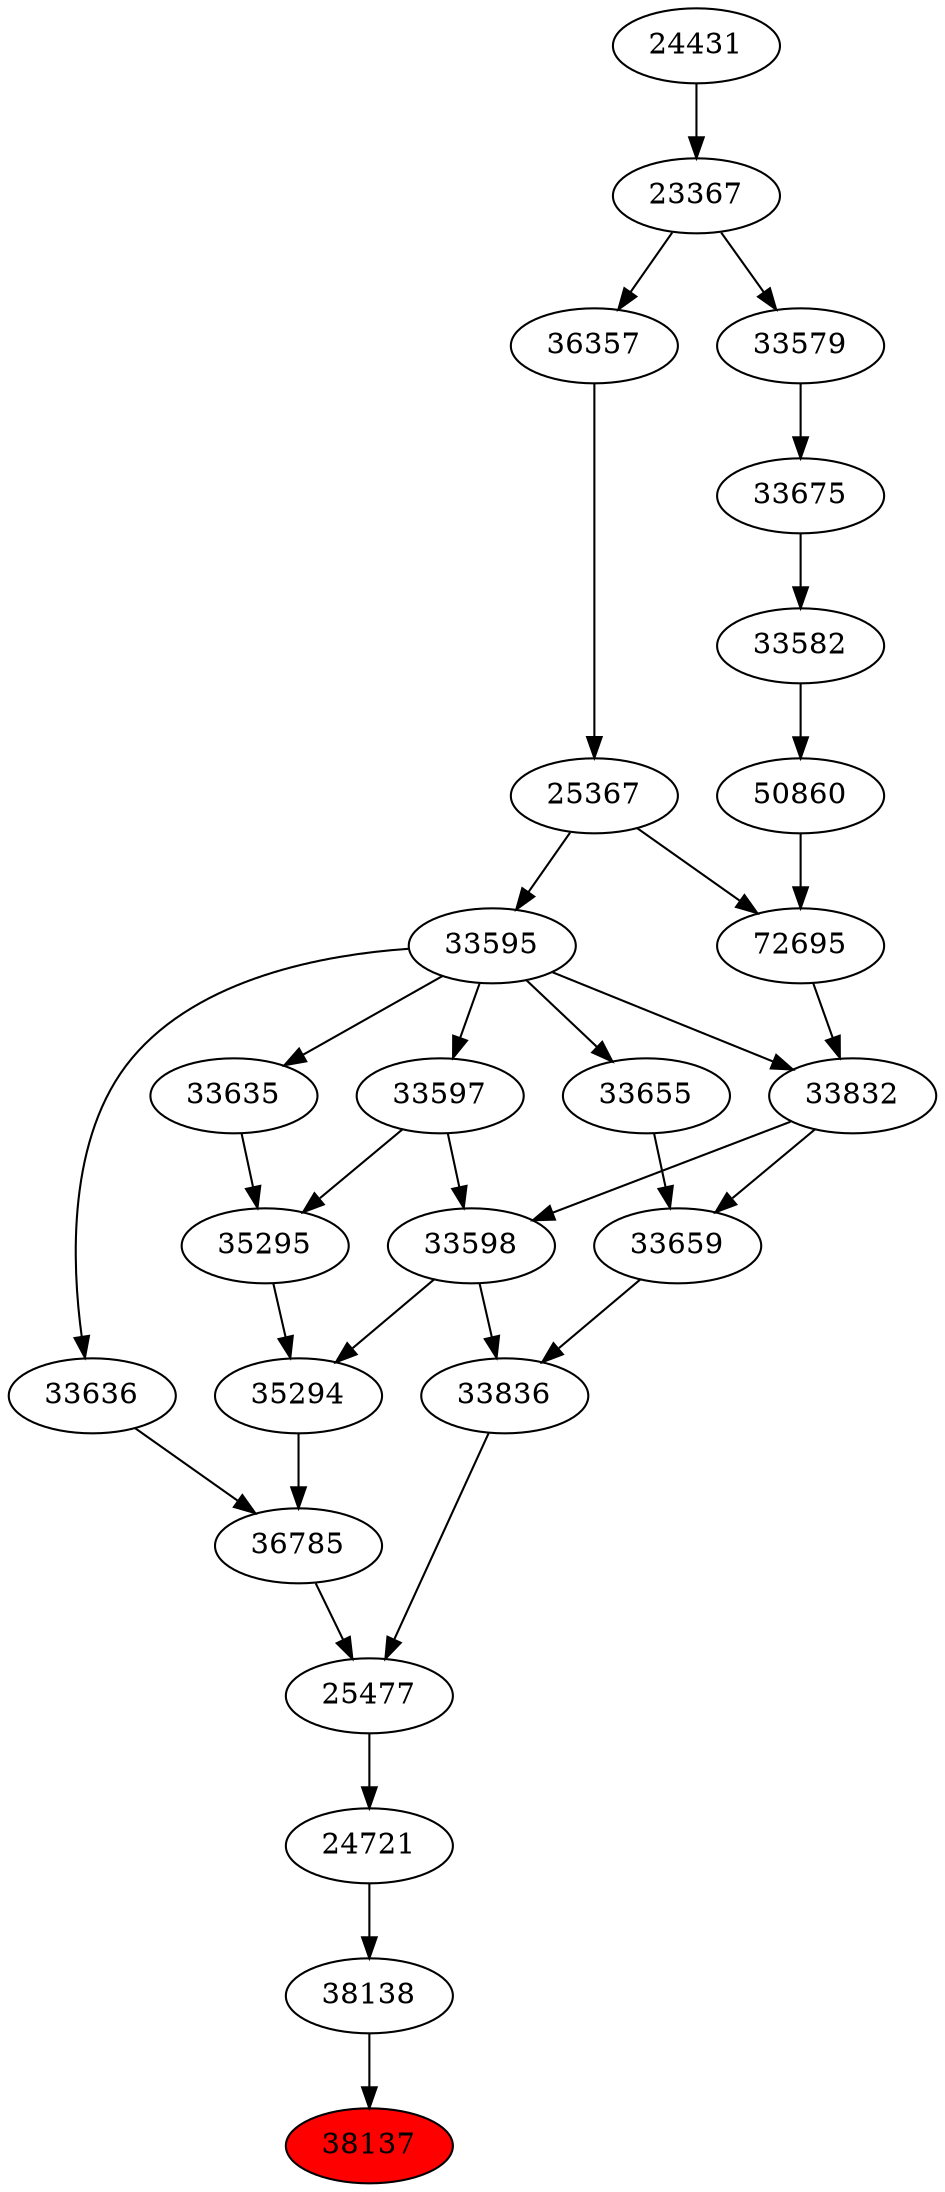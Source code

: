 strict digraph{ 
38137 [label="38137" fillcolor=red style=filled]
38138 -> 38137
38138 [label="38138"]
24721 -> 38138
24721 [label="24721"]
25477 -> 24721
25477 [label="25477"]
36785 -> 25477
33836 -> 25477
36785 [label="36785"]
35294 -> 36785
33636 -> 36785
33836 [label="33836"]
33659 -> 33836
33598 -> 33836
35294 [label="35294"]
33598 -> 35294
35295 -> 35294
33636 [label="33636"]
33595 -> 33636
33659 [label="33659"]
33655 -> 33659
33832 -> 33659
33598 [label="33598"]
33597 -> 33598
33832 -> 33598
35295 [label="35295"]
33635 -> 35295
33597 -> 35295
33595 [label="33595"]
25367 -> 33595
33655 [label="33655"]
33595 -> 33655
33832 [label="33832"]
72695 -> 33832
33595 -> 33832
33597 [label="33597"]
33595 -> 33597
33635 [label="33635"]
33595 -> 33635
25367 [label="25367"]
36357 -> 25367
72695 [label="72695"]
50860 -> 72695
25367 -> 72695
36357 [label="36357"]
23367 -> 36357
50860 [label="50860"]
33582 -> 50860
23367 [label="23367"]
24431 -> 23367
33582 [label="33582"]
33675 -> 33582
24431 [label="24431"]
33675 [label="33675"]
33579 -> 33675
33579 [label="33579"]
23367 -> 33579
}